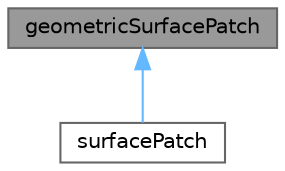 digraph "geometricSurfacePatch"
{
 // LATEX_PDF_SIZE
  bgcolor="transparent";
  edge [fontname=Helvetica,fontsize=10,labelfontname=Helvetica,labelfontsize=10];
  node [fontname=Helvetica,fontsize=10,shape=box,height=0.2,width=0.4];
  Node1 [id="Node000001",label="geometricSurfacePatch",height=0.2,width=0.4,color="gray40", fillcolor="grey60", style="filled", fontcolor="black",tooltip="Identifies a surface patch/zone by name and index, with geometric type."];
  Node1 -> Node2 [id="edge1_Node000001_Node000002",dir="back",color="steelblue1",style="solid",tooltip=" "];
  Node2 [id="Node000002",label="surfacePatch",height=0.2,width=0.4,color="gray40", fillcolor="white", style="filled",URL="$classFoam_1_1surfacePatch.html",tooltip="A 'patch' on surface as subset of triSurface."];
}
